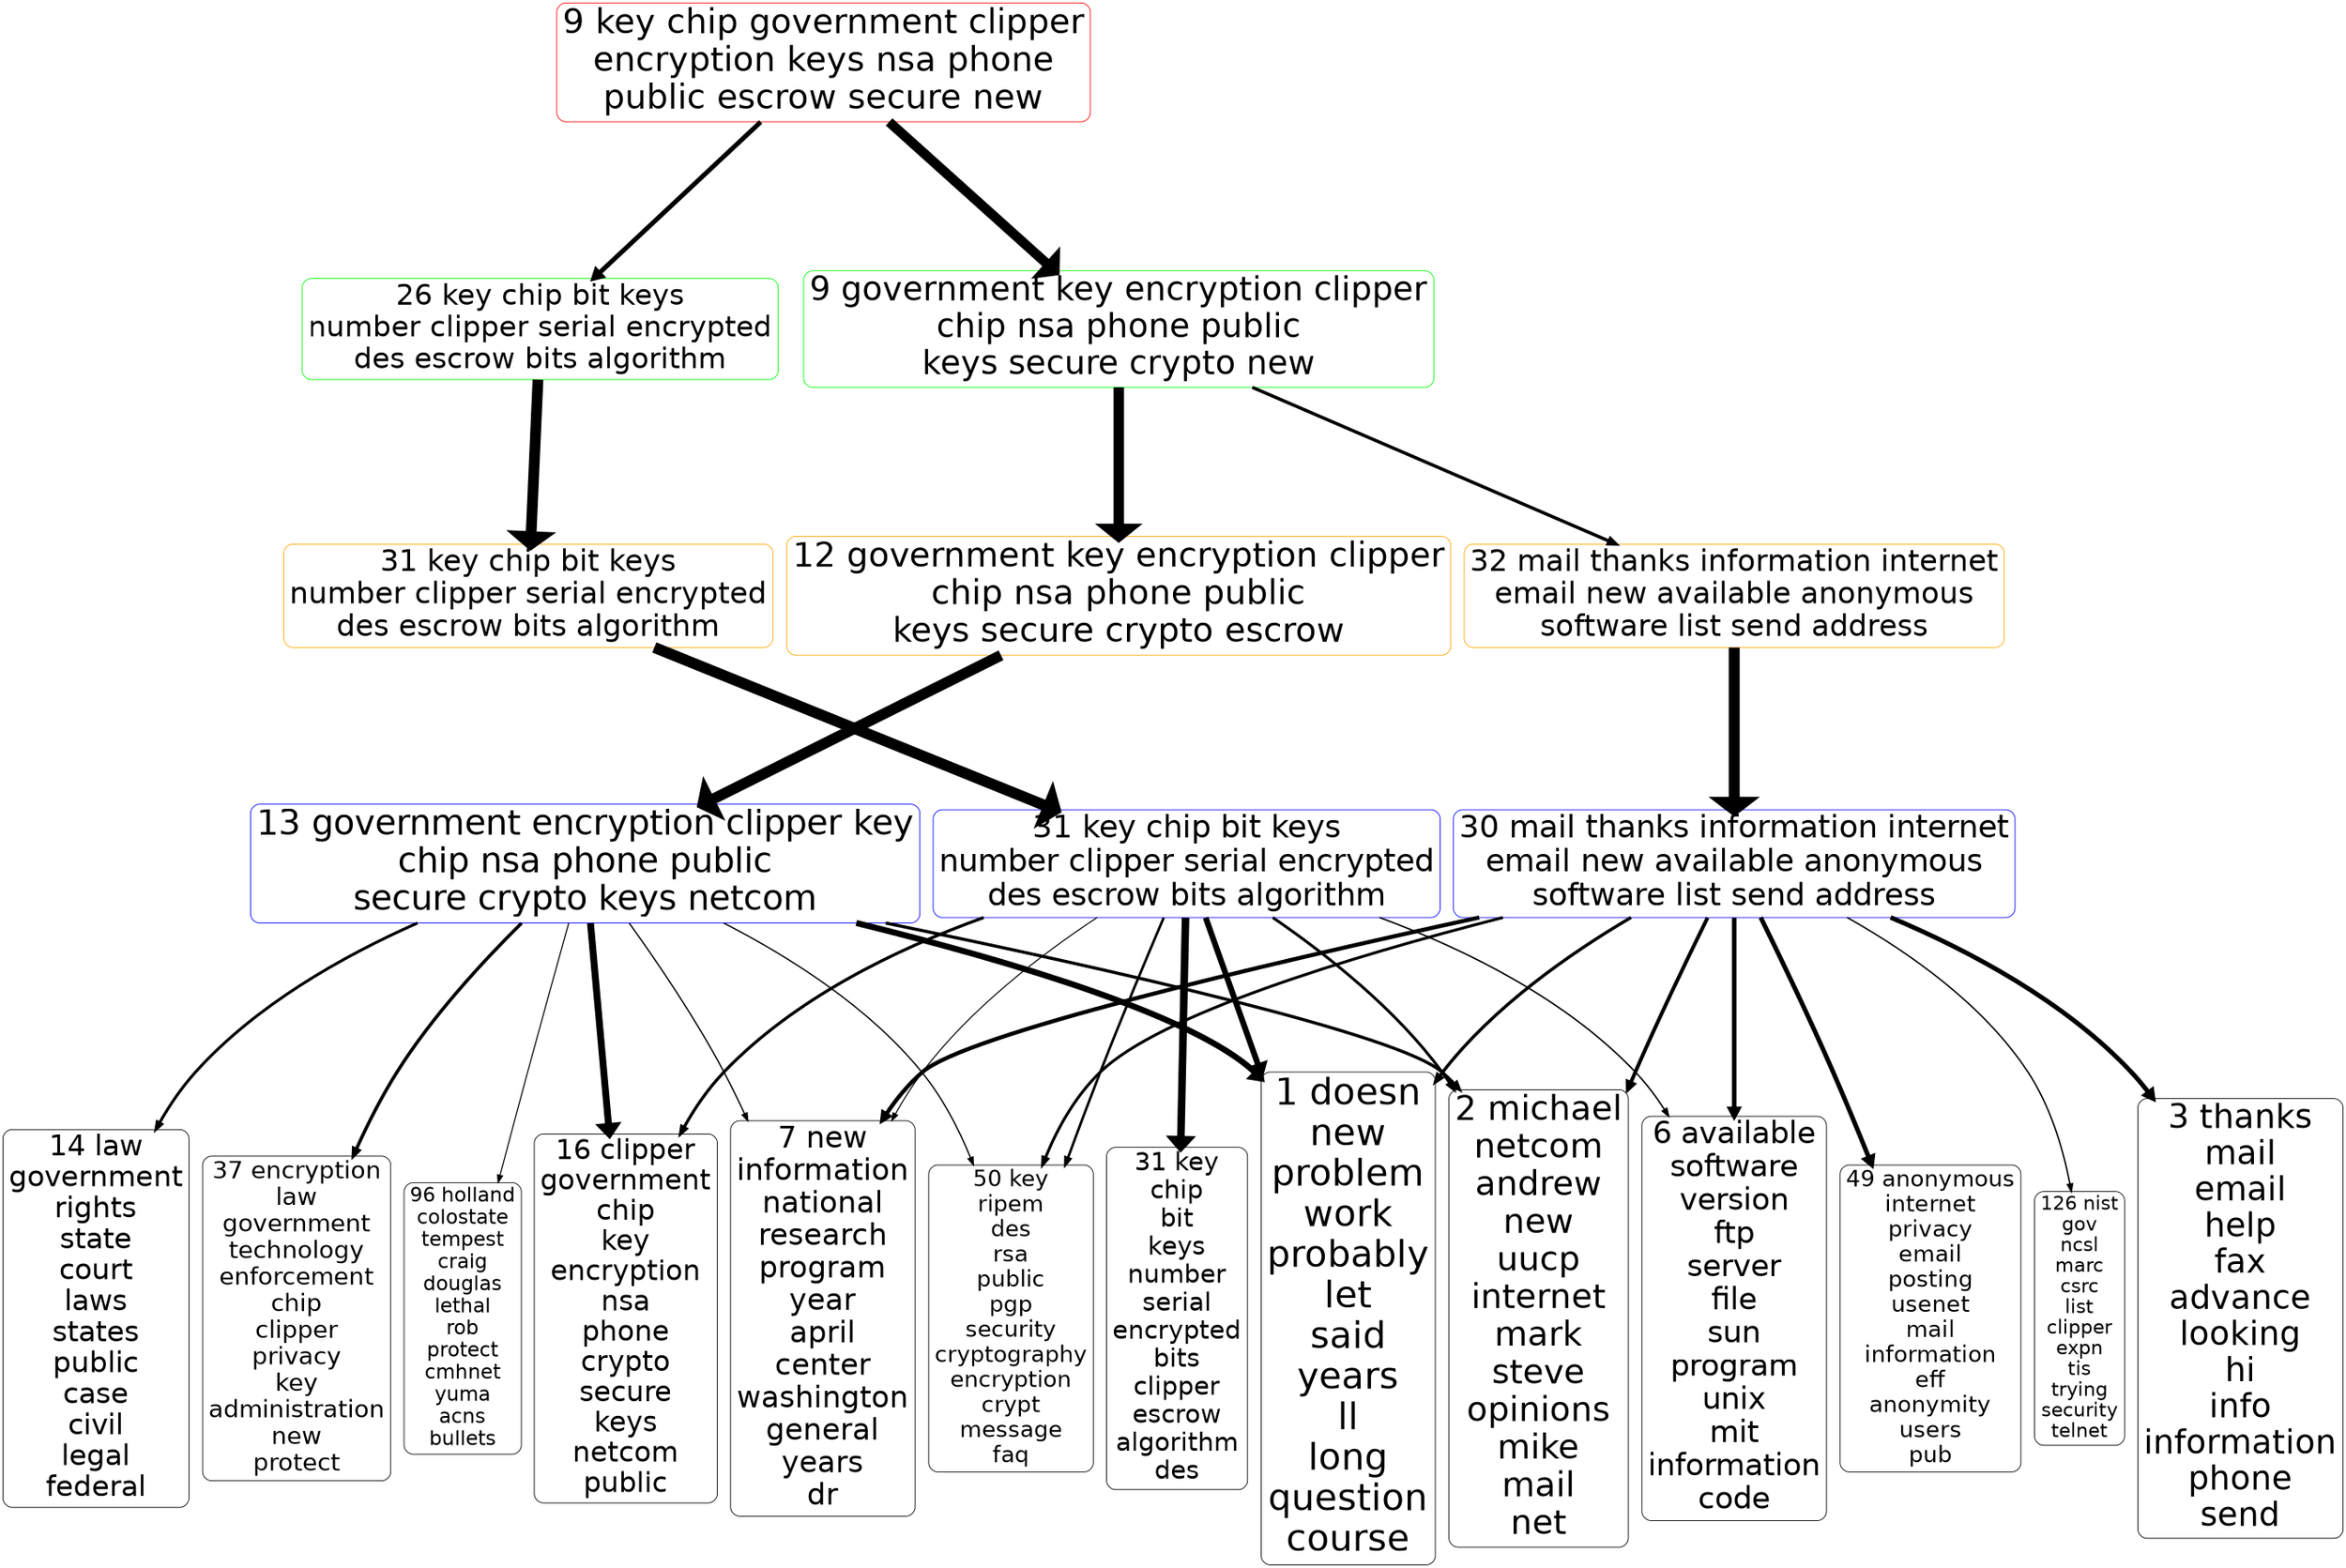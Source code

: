 digraph G {
size="18,18!";ranksep=4; ratio = auto; layers="1:2:3:4:5";
graph [fontname = "helvetica"];node [fontname = "helvetica"];edge [fontname = "helvetica"];ranksep=2.8;
"5_9" [ rank =5,fontsize =46.429, shape=box, style="rounded", color=red, label="9 key chip government clipper
encryption keys nsa phone
public escrow secure new"]
"5_9" -> "4_9" [penwidth=13.2738,dir=forward]
"4_9" [rank =6,fontsize =45.1931, shape=box, style="rounded", color=green,label="9 government key encryption clipper
chip nsa phone public
keys secure crypto new"]
"5_9" -> "4_26" [penwidth=6.3481,dir=forward]
"4_26" [rank =6,fontsize =39.2123, shape=box, style="rounded", color=green,label="26 key chip bit keys
number clipper serial encrypted
des escrow bits algorithm"]
"4_9" [ rank =4,fontsize =45.1931, shape=box, style="rounded", color=green, label="9 government key encryption clipper
chip nsa phone public
keys secure crypto new"]
"4_9" -> "3_12" [penwidth=14.1599,dir=forward]
"3_12" [rank =5,fontsize =46.183, shape=box, style="rounded", color=orange,label="12 government key encryption clipper
chip nsa phone public
keys secure crypto escrow"]
"4_9" -> "3_32" [penwidth=4.4686,dir=forward]
"3_32" [rank =5,fontsize =40.3026, shape=box, style="rounded", color=orange,label="32 mail thanks information internet
email new available anonymous
software list send address"]
"3_12" [ rank =3,fontsize =46.183, shape=box, style="rounded", color=orange, label="12 government key encryption clipper
chip nsa phone public
keys secure crypto escrow"]
"3_12" -> "2_13" [penwidth=14.6191,dir=forward]
"2_13" [rank =4,fontsize =46.6503, shape=box, style="rounded", color=blue,label="13 government encryption clipper key
chip nsa phone public
secure crypto keys netcom"]
"2_13" [ rank =2,fontsize =46.6503, shape=box, style="rounded", color=blue, label="13 government encryption clipper key
chip nsa phone public
secure crypto keys netcom"]
"2_13" -> "1_1" [penwidth=8.1878,dir=forward]
"1_1" [rank =3,fontsize =50, shape=box, style="rounded", color=black,label="1 doesn
new
problem
work
probably
let
said
years
ll
long
question
course"]
"2_13" -> "1_2" [penwidth=4.2855,dir=forward]
"1_2" [rank =3,fontsize =46.1741, shape=box, style="rounded", color=black,label="2 michael
netcom
andrew
new
uucp
internet
mark
steve
opinions
mike
mail
net"]
"2_13" -> "1_7" [penwidth=1.7746,dir=forward]
"1_7" [rank =3,fontsize =40.4508, shape=box, style="rounded", color=black,label="7 new
information
national
research
program
year
april
center
washington
general
years
dr"]
"2_13" -> "1_14" [penwidth=3.9364,dir=forward]
"1_14" [rank =3,fontsize =38.5467, shape=box, style="rounded", color=black,label="14 law
government
rights
state
court
laws
states
public
case
civil
legal
federal"]
"2_13" -> "1_16" [penwidth=9.3176,dir=forward]
"1_16" [rank =3,fontsize =37.569, shape=box, style="rounded", color=black,label="16 clipper
government
chip
key
encryption
nsa
phone
crypto
secure
keys
netcom
public"]
"2_13" -> "1_37" [penwidth=4.5524,dir=forward]
"1_37" [rank =3,fontsize =32.5838, shape=box, style="rounded", color=black,label="37 encryption
law
government
technology
enforcement
chip
clipper
privacy
key
administration
new
protect"]
"2_13" -> "1_50" [penwidth=1.7746,dir=forward]
"1_50" [rank =3,fontsize =31.0213, shape=box, style="rounded", color=black,label="50 key
ripem
des
rsa
public
pgp
security
cryptography
encryption
crypt
message
faq"]
"2_13" -> "1_96" [penwidth=1.4585,dir=forward]
"1_96" [rank =3,fontsize =27.0526, shape=box, style="rounded", color=black,label="96 holland
colostate
tempest
craig
douglas
lethal
rob
protect
cmhnet
yuma
acns
bullets"]
"3_32" [ rank =3,fontsize =40.3026, shape=box, style="rounded", color=orange, label="32 mail thanks information internet
email new available anonymous
software list send address"]
"3_32" -> "2_30" [penwidth=14.8633,dir=forward]
"2_30" [rank =4,fontsize =41.9207, shape=box, style="rounded", color=blue,label="30 mail thanks information internet
email new available anonymous
software list send address"]
"2_30" [ rank =2,fontsize =41.9207, shape=box, style="rounded", color=blue, label="30 mail thanks information internet
email new available anonymous
software list send address"]
"2_30" -> "1_1" [penwidth=4.3296,dir=forward]
"1_1" [rank =3,fontsize =50, shape=box, style="rounded", color=black,label="1 doesn
new
problem
work
probably
let
said
years
ll
long
question
course"]
"2_30" -> "1_2" [penwidth=5.0657,dir=forward]
"1_2" [rank =3,fontsize =46.1741, shape=box, style="rounded", color=black,label="2 michael
netcom
andrew
new
uucp
internet
mark
steve
opinions
mike
mail
net"]
"2_30" -> "1_3" [penwidth=6.2499,dir=forward]
"1_3" [rank =3,fontsize =44.9965, shape=box, style="rounded", color=black,label="3 thanks
mail
email
help
fax
advance
looking
hi
info
information
phone
send"]
"2_30" -> "1_6" [penwidth=6.1335,dir=forward]
"1_6" [rank =3,fontsize =40.6629, shape=box, style="rounded", color=black,label="6 available
software
version
ftp
server
file
sun
program
unix
mit
information
code"]
"2_30" -> "1_7" [penwidth=5.5411,dir=forward]
"1_7" [rank =3,fontsize =40.4508, shape=box, style="rounded", color=black,label="7 new
information
national
research
program
year
april
center
washington
general
years
dr"]
"2_30" -> "1_49" [penwidth=6.2152,dir=forward]
"1_49" [rank =3,fontsize =31.135, shape=box, style="rounded", color=black,label="49 anonymous
internet
privacy
email
posting
usenet
mail
information
eff
anonymity
users
pub"]
"2_30" -> "1_50" [penwidth=3.9099,dir=forward]
"1_50" [rank =3,fontsize =31.0213, shape=box, style="rounded", color=black,label="50 key
ripem
des
rsa
public
pgp
security
cryptography
encryption
crypt
message
faq"]
"2_30" -> "1_126" [penwidth=1.9392,dir=forward]
"1_126" [rank =3,fontsize =25.8392, shape=box, style="rounded", color=black,label="126 nist
gov
ncsl
marc
csrc
list
clipper
expn
tis
trying
security
telnet"]
"4_26" [ rank =4,fontsize =39.2123, shape=box, style="rounded", color=green, label="26 key chip bit keys
number clipper serial encrypted
des escrow bits algorithm"]
"4_26" -> "3_31" [penwidth=14.5797,dir=forward]
"3_31" [rank =5,fontsize =40.3959, shape=box, style="rounded", color=orange,label="31 key chip bit keys
number clipper serial encrypted
des escrow bits algorithm"]
"3_31" [ rank =3,fontsize =40.3959, shape=box, style="rounded", color=orange, label="31 key chip bit keys
number clipper serial encrypted
des escrow bits algorithm"]
"3_31" -> "2_31" [penwidth=14.904,dir=forward]
"2_31" [rank =4,fontsize =41.8858, shape=box, style="rounded", color=blue,label="31 key chip bit keys
number clipper serial encrypted
des escrow bits algorithm"]
"2_31" [ rank =2,fontsize =41.8858, shape=box, style="rounded", color=blue, label="31 key chip bit keys
number clipper serial encrypted
des escrow bits algorithm"]
"2_31" -> "1_1" [penwidth=7.8797,dir=forward]
"1_1" [rank =3,fontsize =50, shape=box, style="rounded", color=black,label="1 doesn
new
problem
work
probably
let
said
years
ll
long
question
course"]
"2_31" -> "1_2" [penwidth=3.8623,dir=forward]
"1_2" [rank =3,fontsize =46.1741, shape=box, style="rounded", color=black,label="2 michael
netcom
andrew
new
uucp
internet
mark
steve
opinions
mike
mail
net"]
"2_31" -> "1_6" [penwidth=2.0235,dir=forward]
"1_6" [rank =3,fontsize =40.6629, shape=box, style="rounded", color=black,label="6 available
software
version
ftp
server
file
sun
program
unix
mit
information
code"]
"2_31" -> "1_7" [penwidth=1.4326,dir=forward]
"1_7" [rank =3,fontsize =40.4508, shape=box, style="rounded", color=black,label="7 new
information
national
research
program
year
april
center
washington
general
years
dr"]
"2_31" -> "1_16" [penwidth=4.1429,dir=forward]
"1_16" [rank =3,fontsize =37.569, shape=box, style="rounded", color=black,label="16 clipper
government
chip
key
encryption
nsa
phone
crypto
secure
keys
netcom
public"]
"2_31" -> "1_31" [penwidth=10.2706,dir=forward]
"1_31" [rank =3,fontsize =34.189, shape=box, style="rounded", color=black,label="31 key
chip
bit
keys
number
serial
encrypted
bits
clipper
escrow
algorithm
des"]
"2_31" -> "1_50" [penwidth=3.4282,dir=forward]
"1_50" [rank =3,fontsize =31.0213, shape=box, style="rounded", color=black,label="50 key
ripem
des
rsa
public
pgp
security
cryptography
encryption
crypt
message
faq"]
{rank=same; "1_1" "1_2" "1_7" "1_14" "1_16" "1_37" "1_50" "1_96" "1_1" "1_2" "1_3" "1_6" "1_7" "1_49" "1_50" "1_126" "1_1" "1_2" "1_6" "1_7" "1_16" "1_31" "1_50"}{rank=same; "2_13" "2_13" "2_30" "2_30" "2_31" "2_31"}{rank=same; "3_12" "3_32" "3_12" "3_32" "3_31" "3_31"}{rank=same; "4_9" "4_26" "4_9" "4_26"}{rank=same; "5_9"}}